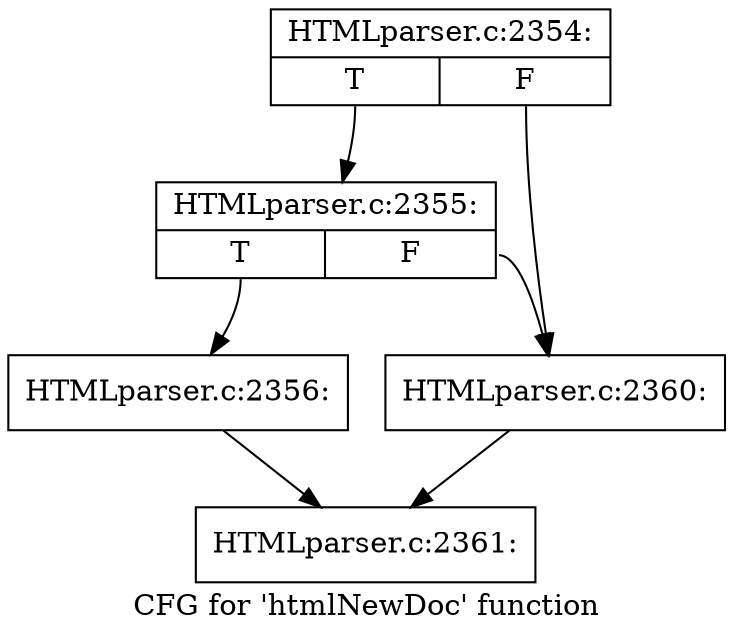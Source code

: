digraph "CFG for 'htmlNewDoc' function" {
	label="CFG for 'htmlNewDoc' function";

	Node0x3b83730 [shape=record,label="{HTMLparser.c:2354:|{<s0>T|<s1>F}}"];
	Node0x3b83730:s0 -> Node0x3b93f60;
	Node0x3b83730:s1 -> Node0x3b93f10;
	Node0x3b93f60 [shape=record,label="{HTMLparser.c:2355:|{<s0>T|<s1>F}}"];
	Node0x3b93f60:s0 -> Node0x3b939f0;
	Node0x3b93f60:s1 -> Node0x3b93f10;
	Node0x3b939f0 [shape=record,label="{HTMLparser.c:2356:}"];
	Node0x3b939f0 -> Node0x3b50840;
	Node0x3b93f10 [shape=record,label="{HTMLparser.c:2360:}"];
	Node0x3b93f10 -> Node0x3b50840;
	Node0x3b50840 [shape=record,label="{HTMLparser.c:2361:}"];
}
